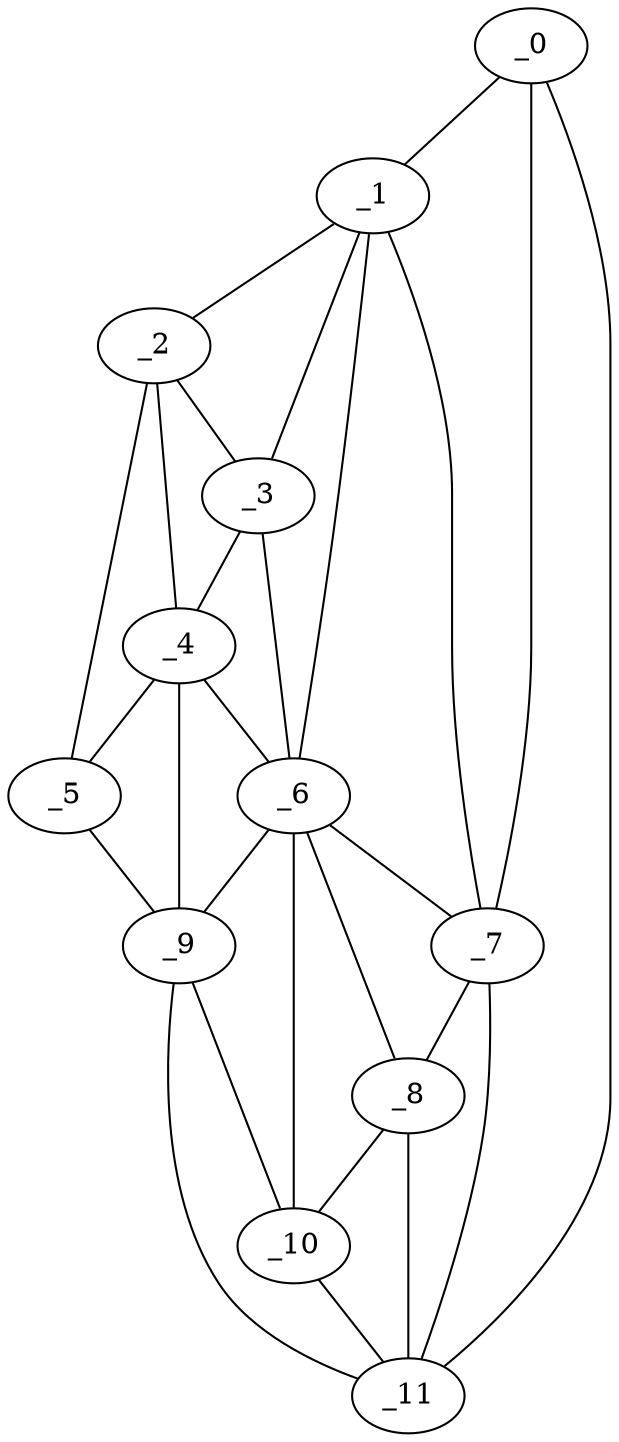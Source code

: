 graph "obj41__270.gxl" {
	_0	 [x=30,
		y=125];
	_1	 [x=33,
		y=67];
	_0 -- _1	 [valence=1];
	_7	 [x=71,
		y=92];
	_0 -- _7	 [valence=1];
	_11	 [x=99,
		y=94];
	_0 -- _11	 [valence=1];
	_2	 [x=35,
		y=49];
	_1 -- _2	 [valence=1];
	_3	 [x=36,
		y=59];
	_1 -- _3	 [valence=1];
	_6	 [x=69,
		y=57];
	_1 -- _6	 [valence=2];
	_1 -- _7	 [valence=2];
	_2 -- _3	 [valence=2];
	_4	 [x=57,
		y=46];
	_2 -- _4	 [valence=1];
	_5	 [x=60,
		y=7];
	_2 -- _5	 [valence=1];
	_3 -- _4	 [valence=2];
	_3 -- _6	 [valence=1];
	_4 -- _5	 [valence=2];
	_4 -- _6	 [valence=2];
	_9	 [x=94,
		y=6];
	_4 -- _9	 [valence=2];
	_5 -- _9	 [valence=1];
	_6 -- _7	 [valence=2];
	_8	 [x=93,
		y=78];
	_6 -- _8	 [valence=2];
	_6 -- _9	 [valence=1];
	_10	 [x=95,
		y=67];
	_6 -- _10	 [valence=1];
	_7 -- _8	 [valence=2];
	_7 -- _11	 [valence=2];
	_8 -- _10	 [valence=2];
	_8 -- _11	 [valence=2];
	_9 -- _10	 [valence=2];
	_9 -- _11	 [valence=1];
	_10 -- _11	 [valence=1];
}
